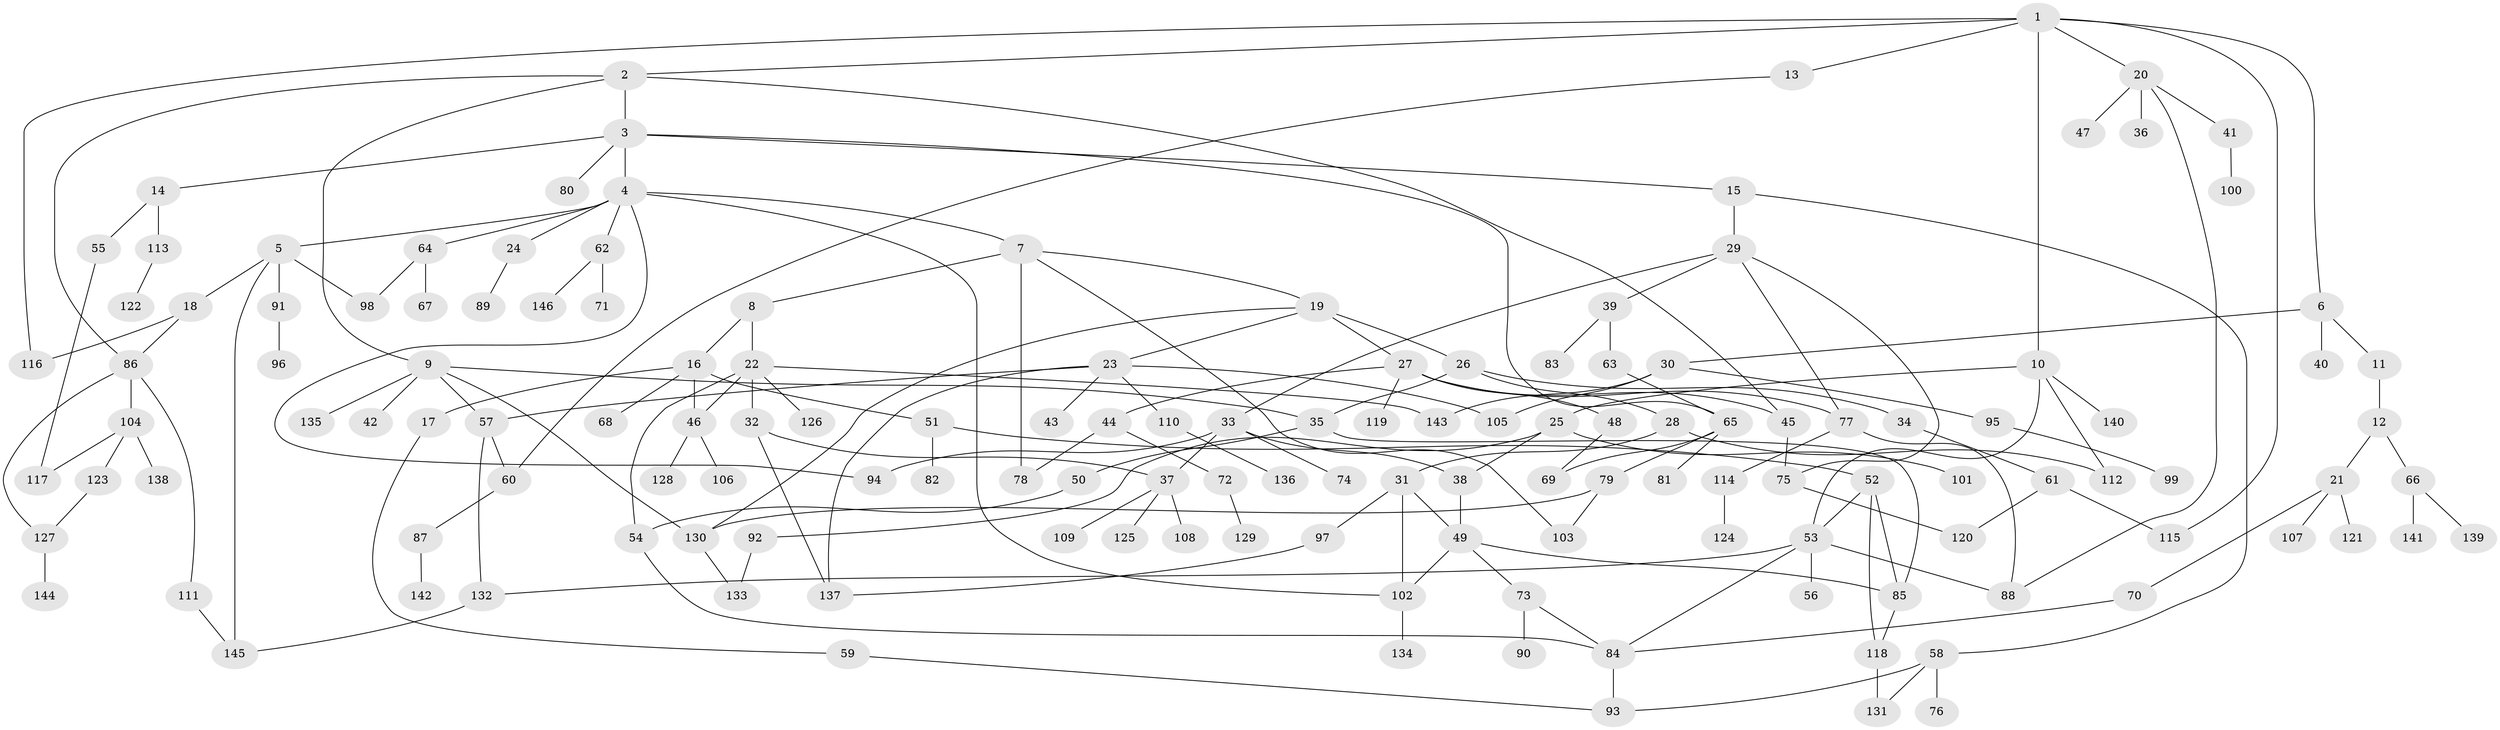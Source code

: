 // Generated by graph-tools (version 1.1) at 2025/49/03/09/25 03:49:23]
// undirected, 146 vertices, 193 edges
graph export_dot {
graph [start="1"]
  node [color=gray90,style=filled];
  1;
  2;
  3;
  4;
  5;
  6;
  7;
  8;
  9;
  10;
  11;
  12;
  13;
  14;
  15;
  16;
  17;
  18;
  19;
  20;
  21;
  22;
  23;
  24;
  25;
  26;
  27;
  28;
  29;
  30;
  31;
  32;
  33;
  34;
  35;
  36;
  37;
  38;
  39;
  40;
  41;
  42;
  43;
  44;
  45;
  46;
  47;
  48;
  49;
  50;
  51;
  52;
  53;
  54;
  55;
  56;
  57;
  58;
  59;
  60;
  61;
  62;
  63;
  64;
  65;
  66;
  67;
  68;
  69;
  70;
  71;
  72;
  73;
  74;
  75;
  76;
  77;
  78;
  79;
  80;
  81;
  82;
  83;
  84;
  85;
  86;
  87;
  88;
  89;
  90;
  91;
  92;
  93;
  94;
  95;
  96;
  97;
  98;
  99;
  100;
  101;
  102;
  103;
  104;
  105;
  106;
  107;
  108;
  109;
  110;
  111;
  112;
  113;
  114;
  115;
  116;
  117;
  118;
  119;
  120;
  121;
  122;
  123;
  124;
  125;
  126;
  127;
  128;
  129;
  130;
  131;
  132;
  133;
  134;
  135;
  136;
  137;
  138;
  139;
  140;
  141;
  142;
  143;
  144;
  145;
  146;
  1 -- 2;
  1 -- 6;
  1 -- 10;
  1 -- 13;
  1 -- 20;
  1 -- 115;
  1 -- 116;
  2 -- 3;
  2 -- 9;
  2 -- 45;
  2 -- 86;
  3 -- 4;
  3 -- 14;
  3 -- 15;
  3 -- 65;
  3 -- 80;
  4 -- 5;
  4 -- 7;
  4 -- 24;
  4 -- 62;
  4 -- 64;
  4 -- 102;
  4 -- 94;
  5 -- 18;
  5 -- 91;
  5 -- 145;
  5 -- 98;
  6 -- 11;
  6 -- 30;
  6 -- 40;
  7 -- 8;
  7 -- 19;
  7 -- 103;
  7 -- 78;
  8 -- 16;
  8 -- 22;
  9 -- 42;
  9 -- 57;
  9 -- 135;
  9 -- 130;
  9 -- 35;
  10 -- 25;
  10 -- 112;
  10 -- 140;
  10 -- 53;
  11 -- 12;
  12 -- 21;
  12 -- 66;
  13 -- 60;
  14 -- 55;
  14 -- 113;
  15 -- 29;
  15 -- 58;
  16 -- 17;
  16 -- 51;
  16 -- 68;
  16 -- 46;
  17 -- 59;
  18 -- 86;
  18 -- 116;
  19 -- 23;
  19 -- 26;
  19 -- 27;
  19 -- 130;
  20 -- 36;
  20 -- 41;
  20 -- 47;
  20 -- 88;
  21 -- 70;
  21 -- 107;
  21 -- 121;
  22 -- 32;
  22 -- 46;
  22 -- 126;
  22 -- 143;
  22 -- 54;
  23 -- 43;
  23 -- 110;
  23 -- 105;
  23 -- 137;
  23 -- 57;
  24 -- 89;
  25 -- 38;
  25 -- 92;
  25 -- 101;
  26 -- 28;
  26 -- 34;
  26 -- 35;
  27 -- 44;
  27 -- 48;
  27 -- 119;
  27 -- 45;
  27 -- 77;
  28 -- 31;
  28 -- 112;
  29 -- 33;
  29 -- 39;
  29 -- 75;
  29 -- 77;
  30 -- 95;
  30 -- 105;
  30 -- 143;
  31 -- 97;
  31 -- 102;
  31 -- 49;
  32 -- 137;
  32 -- 37;
  33 -- 37;
  33 -- 74;
  33 -- 94;
  33 -- 38;
  34 -- 61;
  35 -- 50;
  35 -- 85;
  37 -- 108;
  37 -- 109;
  37 -- 125;
  38 -- 49;
  39 -- 63;
  39 -- 83;
  41 -- 100;
  44 -- 72;
  44 -- 78;
  45 -- 75;
  46 -- 106;
  46 -- 128;
  48 -- 69;
  49 -- 73;
  49 -- 85;
  49 -- 102;
  50 -- 54;
  51 -- 52;
  51 -- 82;
  52 -- 53;
  52 -- 85;
  52 -- 118;
  53 -- 56;
  53 -- 84;
  53 -- 88;
  53 -- 132;
  54 -- 84;
  55 -- 117;
  57 -- 132;
  57 -- 60;
  58 -- 76;
  58 -- 93;
  58 -- 131;
  59 -- 93;
  60 -- 87;
  61 -- 120;
  61 -- 115;
  62 -- 71;
  62 -- 146;
  63 -- 65;
  64 -- 67;
  64 -- 98;
  65 -- 79;
  65 -- 81;
  65 -- 69;
  66 -- 139;
  66 -- 141;
  70 -- 84;
  72 -- 129;
  73 -- 90;
  73 -- 84;
  75 -- 120;
  77 -- 88;
  77 -- 114;
  79 -- 130;
  79 -- 103;
  84 -- 93;
  85 -- 118;
  86 -- 104;
  86 -- 111;
  86 -- 127;
  87 -- 142;
  91 -- 96;
  92 -- 133;
  95 -- 99;
  97 -- 137;
  102 -- 134;
  104 -- 117;
  104 -- 123;
  104 -- 138;
  110 -- 136;
  111 -- 145;
  113 -- 122;
  114 -- 124;
  118 -- 131;
  123 -- 127;
  127 -- 144;
  130 -- 133;
  132 -- 145;
}
